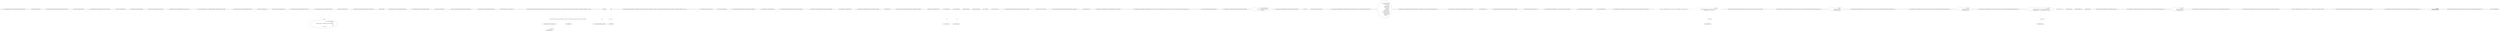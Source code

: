 digraph  {
n0 [cluster="CommandLine.Infrastructure.FSharpOptionHelper.GetUnderlyingType(System.Type)", label="Entry CommandLine.Infrastructure.FSharpOptionHelper.GetUnderlyingType(System.Type)", span="8-8"];
n1 [cluster="CommandLine.Infrastructure.FSharpOptionHelper.GetUnderlyingType(System.Type)", label="return type.GetGenericArguments()[0];", span="10-10"];
n2 [cluster="CommandLine.Infrastructure.FSharpOptionHelper.GetUnderlyingType(System.Type)", label="Exit CommandLine.Infrastructure.FSharpOptionHelper.GetUnderlyingType(System.Type)", span="8-8"];
n3 [cluster="System.Type.GetGenericArguments()", label="Entry System.Type.GetGenericArguments()", span="0-0"];
n4 [cluster="CommandLine.Infrastructure.FSharpOptionHelper.Some(System.Type, object)", label="Entry CommandLine.Infrastructure.FSharpOptionHelper.Some(System.Type, object)", span="13-13"];
n5 [cluster="CommandLine.Infrastructure.FSharpOptionHelper.Some(System.Type, object)", label="var optionType = typeof(FSharpOption<>)", span="15-15"];
n6 [cluster="CommandLine.Infrastructure.FSharpOptionHelper.Some(System.Type, object)", label="var typedType = optionType.MakeGenericType(type)", span="16-16"];
n9 [cluster="System.Type.MakeGenericType(params System.Type[])", label="Entry System.Type.MakeGenericType(params System.Type[])", span="0-0"];
n8 [cluster="CommandLine.Infrastructure.FSharpOptionHelper.Some(System.Type, object)", label="Exit CommandLine.Infrastructure.FSharpOptionHelper.Some(System.Type, object)", span="13-13"];
n10 [cluster="System.Type.InvokeMember(string, System.Reflection.BindingFlags, System.Reflection.Binder, object, object[])", label="Entry System.Type.InvokeMember(string, System.Reflection.BindingFlags, System.Reflection.Binder, object, object[])", span="0-0"];
n11 [cluster="CommandLine.Infrastructure.FSharpOptionHelper.None(System.Type)", label="Entry CommandLine.Infrastructure.FSharpOptionHelper.None(System.Type)", span="26-26"];
n12 [cluster="CommandLine.Infrastructure.FSharpOptionHelper.None(System.Type)", label="var optionType = typeof(FSharpOption<>)", span="28-28"];
n13 [cluster="CommandLine.Infrastructure.FSharpOptionHelper.None(System.Type)", label="var typedType = optionType.MakeGenericType(type)", span="29-29"];
n15 [cluster="CommandLine.Infrastructure.FSharpOptionHelper.None(System.Type)", label="Exit CommandLine.Infrastructure.FSharpOptionHelper.None(System.Type)", span="26-26"];
n16 [cluster="CommandLine.Infrastructure.FSharpOptionHelper.ValueOf(object)", label="Entry CommandLine.Infrastructure.FSharpOptionHelper.ValueOf(object)", span="39-39"];
n17 [cluster="CommandLine.Infrastructure.FSharpOptionHelper.ValueOf(object)", label="var optionType = typeof(FSharpOption<>)", span="41-41"];
n18 [cluster="CommandLine.Infrastructure.FSharpOptionHelper.ValueOf(object)", label="var typedType = optionType.MakeGenericType(GetUnderlyingType(value.GetType()))", span="42-42"];
n19 [cluster="CommandLine.Infrastructure.FSharpOptionHelper.ValueOf(object)", label="return typedType.InvokeMember(\r\n                ''Value'',\r\n                BindingFlags.GetProperty | BindingFlags.Public | BindingFlags.Instance,\r\n                null,\r\n                value,\r\n                new object[] { });", span="44-49"];
n21 [cluster="object.GetType()", label="Entry object.GetType()", span="0-0"];
n20 [cluster="CommandLine.Infrastructure.FSharpOptionHelper.ValueOf(object)", label="Exit CommandLine.Infrastructure.FSharpOptionHelper.ValueOf(object)", span="39-39"];
n22 [cluster="CommandLine.Infrastructure.FSharpOptionHelper.IsSome(object)", label="Entry CommandLine.Infrastructure.FSharpOptionHelper.IsSome(object)", span="52-52"];
n23 [cluster="CommandLine.Infrastructure.FSharpOptionHelper.IsSome(object)", label="var optionType = typeof(FSharpOption<>)", span="54-54"];
n24 [cluster="CommandLine.Infrastructure.FSharpOptionHelper.IsSome(object)", label="var typedType = optionType.MakeGenericType(GetUnderlyingType(value.GetType()))", span="55-55"];
n26 [cluster="CommandLine.Infrastructure.FSharpOptionHelper.IsSome(object)", label="Exit CommandLine.Infrastructure.FSharpOptionHelper.IsSome(object)", span="52-52"];
m0_35 [cluster="CommandLine.Infrastructure.Maybe.Nothing<T>()", file="ReflectionExtensions.cs", label="Entry CommandLine.Infrastructure.Maybe.Nothing<T>()", span="66-66"];
m0_10 [cluster="CommandLine.Core.SpecificationExtensions.ThrowingValidate(System.Collections.Generic.IEnumerable<CommandLine.Core.Specification>, System.Collections.Generic.IEnumerable<System.Tuple<System.Func<CommandLine.Core.Specification, bool>, string>>)", file="ReflectionExtensions.cs", label="Entry CommandLine.Core.SpecificationExtensions.ThrowingValidate(System.Collections.Generic.IEnumerable<CommandLine.Core.Specification>, System.Collections.Generic.IEnumerable<System.Tuple<System.Func<CommandLine.Core.Specification, bool>, string>>)", span="38-38"];
m0_11 [cluster="CommandLine.Core.SpecificationExtensions.ThrowingValidate(System.Collections.Generic.IEnumerable<CommandLine.Core.Specification>, System.Collections.Generic.IEnumerable<System.Tuple<System.Func<CommandLine.Core.Specification, bool>, string>>)", file="ReflectionExtensions.cs", label=guardsLookup, span="40-40"];
m0_12 [cluster="CommandLine.Core.SpecificationExtensions.ThrowingValidate(System.Collections.Generic.IEnumerable<CommandLine.Core.Specification>, System.Collections.Generic.IEnumerable<System.Tuple<System.Func<CommandLine.Core.Specification, bool>, string>>)", file="ReflectionExtensions.cs", label="specifications.Any(spec => guard.Item1(spec))", span="42-42"];
m0_14 [cluster="CommandLine.Core.SpecificationExtensions.ThrowingValidate(System.Collections.Generic.IEnumerable<CommandLine.Core.Specification>, System.Collections.Generic.IEnumerable<System.Tuple<System.Func<CommandLine.Core.Specification, bool>, string>>)", file="ReflectionExtensions.cs", label="return specifications;", span="48-48"];
m0_13 [cluster="CommandLine.Core.SpecificationExtensions.ThrowingValidate(System.Collections.Generic.IEnumerable<CommandLine.Core.Specification>, System.Collections.Generic.IEnumerable<System.Tuple<System.Func<CommandLine.Core.Specification, bool>, string>>)", file="ReflectionExtensions.cs", label="throw new ApplicationException(guard.Item2);", span="44-44"];
m0_15 [cluster="CommandLine.Core.SpecificationExtensions.ThrowingValidate(System.Collections.Generic.IEnumerable<CommandLine.Core.Specification>, System.Collections.Generic.IEnumerable<System.Tuple<System.Func<CommandLine.Core.Specification, bool>, string>>)", file="ReflectionExtensions.cs", label="Exit CommandLine.Core.SpecificationExtensions.ThrowingValidate(System.Collections.Generic.IEnumerable<CommandLine.Core.Specification>, System.Collections.Generic.IEnumerable<System.Tuple<System.Func<CommandLine.Core.Specification, bool>, string>>)", span="38-38"];
m0_34 [cluster="CommandLine.Infrastructure.Maybe.Just<T>(T)", file="ReflectionExtensions.cs", label="Entry CommandLine.Infrastructure.Maybe.Just<T>(T)", span="71-71"];
m0_33 [cluster="System.Type.ToDescriptorKind()", file="ReflectionExtensions.cs", label="Entry System.Type.ToDescriptorKind()", span="22-22"];
m0_0 [cluster="CommandLine.Core.SpecificationExtensions.IsOption(CommandLine.Core.Specification)", file="ReflectionExtensions.cs", label="Entry CommandLine.Core.SpecificationExtensions.IsOption(CommandLine.Core.Specification)", span="11-11"];
m0_1 [cluster="CommandLine.Core.SpecificationExtensions.IsOption(CommandLine.Core.Specification)", file="ReflectionExtensions.cs", label="return specification.Tag == SpecificationType.Option;", span="13-13"];
m0_2 [cluster="CommandLine.Core.SpecificationExtensions.IsOption(CommandLine.Core.Specification)", file="ReflectionExtensions.cs", label="Exit CommandLine.Core.SpecificationExtensions.IsOption(CommandLine.Core.Specification)", span="11-11"];
m0_3 [cluster="CommandLine.Core.SpecificationExtensions.IsValue(CommandLine.Core.Specification)", file="ReflectionExtensions.cs", label="Entry CommandLine.Core.SpecificationExtensions.IsValue(CommandLine.Core.Specification)", span="16-16"];
m0_4 [cluster="CommandLine.Core.SpecificationExtensions.IsValue(CommandLine.Core.Specification)", file="ReflectionExtensions.cs", label="return specification.Tag == SpecificationType.Value;", span="18-18"];
m0_5 [cluster="CommandLine.Core.SpecificationExtensions.IsValue(CommandLine.Core.Specification)", file="ReflectionExtensions.cs", label="Exit CommandLine.Core.SpecificationExtensions.IsValue(CommandLine.Core.Specification)", span="16-16"];
m0_18 [cluster="lambda expression", file="ReflectionExtensions.cs", label="Entry lambda expression", span="42-42"];
m0_19 [cluster="lambda expression", file="ReflectionExtensions.cs", label="guard.Item1(spec)", span="42-42"];
m0_20 [cluster="lambda expression", file="ReflectionExtensions.cs", label="Exit lambda expression", span="42-42"];
m0_22 [cluster="CommandLine.Core.SpecificationExtensions.GetMaxValueCount(CommandLine.Core.Specification)", file="ReflectionExtensions.cs", label="Entry CommandLine.Core.SpecificationExtensions.GetMaxValueCount(CommandLine.Core.Specification)", span="51-51"];
m0_23 [cluster="CommandLine.Core.SpecificationExtensions.GetMaxValueCount(CommandLine.Core.Specification)", file="ReflectionExtensions.cs", label="specification.ConversionType.ToDescriptorKind()", span="53-53"];
m0_27 [cluster="CommandLine.Core.SpecificationExtensions.GetMaxValueCount(CommandLine.Core.Specification)", file="ReflectionExtensions.cs", label="var min = specification.Min", span="58-58"];
m0_28 [cluster="CommandLine.Core.SpecificationExtensions.GetMaxValueCount(CommandLine.Core.Specification)", file="ReflectionExtensions.cs", label="var max = specification.Max", span="59-59"];
m0_24 [cluster="CommandLine.Core.SpecificationExtensions.GetMaxValueCount(CommandLine.Core.Specification)", file="ReflectionExtensions.cs", label="TypeDescriptorKind.Scalar", span="55-55"];
m0_26 [cluster="CommandLine.Core.SpecificationExtensions.GetMaxValueCount(CommandLine.Core.Specification)", file="ReflectionExtensions.cs", label="TypeDescriptorKind.Sequence", span="57-57"];
m0_25 [cluster="CommandLine.Core.SpecificationExtensions.GetMaxValueCount(CommandLine.Core.Specification)", file="ReflectionExtensions.cs", label="return  Maybe.Just(1);", span="56-56"];
m0_29 [cluster="CommandLine.Core.SpecificationExtensions.GetMaxValueCount(CommandLine.Core.Specification)", file="ReflectionExtensions.cs", label="min >= 0 && max >= 0", span="60-60"];
m0_30 [cluster="CommandLine.Core.SpecificationExtensions.GetMaxValueCount(CommandLine.Core.Specification)", file="ReflectionExtensions.cs", label="return Maybe.Just(max);", span="62-62"];
m0_31 [cluster="CommandLine.Core.SpecificationExtensions.GetMaxValueCount(CommandLine.Core.Specification)", file="ReflectionExtensions.cs", label="return Maybe.Nothing<int>();", span="67-67"];
m0_32 [cluster="CommandLine.Core.SpecificationExtensions.GetMaxValueCount(CommandLine.Core.Specification)", file="ReflectionExtensions.cs", label="Exit CommandLine.Core.SpecificationExtensions.GetMaxValueCount(CommandLine.Core.Specification)", span="51-51"];
m0_21 [cluster="System.Func<T, TResult>.Invoke(T)", file="ReflectionExtensions.cs", label="Entry System.Func<T, TResult>.Invoke(T)", span="0-0"];
m0_36 [cluster="CommandLine.Core.SpecificationExtensions.IsMinNotSpecified(CommandLine.Core.Specification)", file="ReflectionExtensions.cs", label="Entry CommandLine.Core.SpecificationExtensions.IsMinNotSpecified(CommandLine.Core.Specification)", span="70-70"];
m0_37 [cluster="CommandLine.Core.SpecificationExtensions.IsMinNotSpecified(CommandLine.Core.Specification)", file="ReflectionExtensions.cs", label="return specification.Min == -1;", span="72-72"];
m0_38 [cluster="CommandLine.Core.SpecificationExtensions.IsMinNotSpecified(CommandLine.Core.Specification)", file="ReflectionExtensions.cs", label="Exit CommandLine.Core.SpecificationExtensions.IsMinNotSpecified(CommandLine.Core.Specification)", span="70-70"];
m0_9 [cluster="CommandLine.Core.OptionSpecification.OptionSpecification(string, string, bool, string, int, int, char, CommandLine.Infrastructure.Maybe<object>, System.Type, string, string, System.Collections.Generic.IEnumerable<string>)", file="ReflectionExtensions.cs", label="Entry CommandLine.Core.OptionSpecification.OptionSpecification(string, string, bool, string, int, int, char, CommandLine.Infrastructure.Maybe<object>, System.Type, string, string, System.Collections.Generic.IEnumerable<string>)", span="17-17"];
m0_17 [cluster="System.ApplicationException.ApplicationException(string)", file="ReflectionExtensions.cs", label="Entry System.ApplicationException.ApplicationException(string)", span="0-0"];
m0_42 [cluster="CommandLine.Core.SpecificationExtensions.GetSetName(CommandLine.Core.Specification)", file="ReflectionExtensions.cs", label="Entry CommandLine.Core.SpecificationExtensions.GetSetName(CommandLine.Core.Specification)", span="80-80"];
m0_43 [cluster="CommandLine.Core.SpecificationExtensions.GetSetName(CommandLine.Core.Specification)", file="ReflectionExtensions.cs", label="return specification.IsOption()\r\n                ? ((OptionSpecification)specification).SetName\r\n                : string.Empty;", span="82-84"];
m0_44 [cluster="CommandLine.Core.SpecificationExtensions.GetSetName(CommandLine.Core.Specification)", file="ReflectionExtensions.cs", label="Exit CommandLine.Core.SpecificationExtensions.GetSetName(CommandLine.Core.Specification)", span="80-80"];
m0_16 [cluster="Unk.Any", file="ReflectionExtensions.cs", label="Entry Unk.Any", span=""];
m0_45 [cluster="CommandLine.Core.Specification.IsOption()", file="ReflectionExtensions.cs", label="Entry CommandLine.Core.Specification.IsOption()", span="11-11"];
m0_6 [cluster="CommandLine.Core.SpecificationExtensions.WithLongName(CommandLine.Core.OptionSpecification, string, System.Collections.Generic.IEnumerable<string>)", file="ReflectionExtensions.cs", label="Entry CommandLine.Core.SpecificationExtensions.WithLongName(CommandLine.Core.OptionSpecification, string, System.Collections.Generic.IEnumerable<string>)", span="21-21"];
m0_7 [cluster="CommandLine.Core.SpecificationExtensions.WithLongName(CommandLine.Core.OptionSpecification, string, System.Collections.Generic.IEnumerable<string>)", file="ReflectionExtensions.cs", label="return new OptionSpecification(\r\n                specification.ShortName,\r\n                newLongName,\r\n                specification.Required,\r\n                specification.SetName,\r\n                specification.Min,\r\n                specification.Max,\r\n                specification.Separator,\r\n                specification.DefaultValue,\r\n                specification.ConversionType,\r\n                specification.HelpText,\r\n                specification.MetaValue,\r\n                enumValues);", span="23-35"];
m0_8 [cluster="CommandLine.Core.SpecificationExtensions.WithLongName(CommandLine.Core.OptionSpecification, string, System.Collections.Generic.IEnumerable<string>)", file="ReflectionExtensions.cs", label="Exit CommandLine.Core.SpecificationExtensions.WithLongName(CommandLine.Core.OptionSpecification, string, System.Collections.Generic.IEnumerable<string>)", span="21-21"];
m0_39 [cluster="CommandLine.Core.SpecificationExtensions.IsMaxNotSpecified(CommandLine.Core.Specification)", file="ReflectionExtensions.cs", label="Entry CommandLine.Core.SpecificationExtensions.IsMaxNotSpecified(CommandLine.Core.Specification)", span="75-75"];
m0_40 [cluster="CommandLine.Core.SpecificationExtensions.IsMaxNotSpecified(CommandLine.Core.Specification)", file="ReflectionExtensions.cs", label="return specification.Max == -1;", span="77-77"];
m0_41 [cluster="CommandLine.Core.SpecificationExtensions.IsMaxNotSpecified(CommandLine.Core.Specification)", file="ReflectionExtensions.cs", label="Exit CommandLine.Core.SpecificationExtensions.IsMaxNotSpecified(CommandLine.Core.Specification)", span="75-75"];
m0_46 [file="ReflectionExtensions.cs", label=guard, span=""];
m2_4 [cluster="CommandLine.Parser.FormatCommandLine<T>(T)", file="UnParserExtensionsTests.cs", label="Entry CommandLine.Parser.FormatCommandLine<T>(T)", span="57-57"];
m2_20 [cluster="CommandLine.Parser.FormatCommandLine<T>(T, System.Action<CommandLine.UnParserSettings>)", file="UnParserExtensionsTests.cs", label="Entry CommandLine.Parser.FormatCommandLine<T>(T, System.Action<CommandLine.UnParserSettings>)", span="71-71"];
m2_28 [cluster="CommandLine.Tests.Fakes.FakeOptions.FakeOptions()", file="UnParserExtensionsTests.cs", label="Entry CommandLine.Tests.Fakes.FakeOptions.FakeOptions()", span="6-6"];
m2_3 [cluster="CommandLine.Parser.Parser()", file="UnParserExtensionsTests.cs", label="Entry CommandLine.Parser.Parser()", span="26-26"];
m2_15 [cluster="CommandLine.Tests.Unit.UnParserExtensionsTests.UnParsing_instance_with_group_switches_returns_command_line_with_switches_grouped()", file="UnParserExtensionsTests.cs", label="Entry CommandLine.Tests.Unit.UnParserExtensionsTests.UnParsing_instance_with_group_switches_returns_command_line_with_switches_grouped()", span="50-50"];
m2_16 [cluster="CommandLine.Tests.Unit.UnParserExtensionsTests.UnParsing_instance_with_group_switches_returns_command_line_with_switches_grouped()", color=green, community=0, file="UnParserExtensionsTests.cs", label="var options = new FakeOptionsWithSwitches { InputFile = ''input.bin'', HumanReadable = true, IgnoreWarnings = true }", prediction=0, span="52-52"];
m2_17 [cluster="CommandLine.Tests.Unit.UnParserExtensionsTests.UnParsing_instance_with_group_switches_returns_command_line_with_switches_grouped()", color=green, community=0, file="UnParserExtensionsTests.cs", label="new Parser()\r\n                .FormatCommandLine(options, config => config.GroupSwitches = true)\r\n                .ShouldBeEquivalentTo(''-hi --input input.bin'')", prediction=1, span="53-55"];
m2_18 [cluster="CommandLine.Tests.Unit.UnParserExtensionsTests.UnParsing_instance_with_group_switches_returns_command_line_with_switches_grouped()", file="UnParserExtensionsTests.cs", label="Exit CommandLine.Tests.Unit.UnParserExtensionsTests.UnParsing_instance_with_group_switches_returns_command_line_with_switches_grouped()", span="50-50"];
m2_12 [cluster="CommandLine.Tests.Unit.UnParserExtensionsTests.UnParsing_instance_with_fsharp_option_returns_command_line(CommandLine.Tests.Fakes.FakeOptionsWithFSharpOption, string)", file="UnParserExtensionsTests.cs", label="Entry CommandLine.Tests.Unit.UnParserExtensionsTests.UnParsing_instance_with_fsharp_option_returns_command_line(CommandLine.Tests.Fakes.FakeOptionsWithFSharpOption, string)", span="42-42"];
m2_13 [cluster="CommandLine.Tests.Unit.UnParserExtensionsTests.UnParsing_instance_with_fsharp_option_returns_command_line(CommandLine.Tests.Fakes.FakeOptionsWithFSharpOption, string)", file="UnParserExtensionsTests.cs", label="new Parser()\r\n                .FormatCommandLine(options)\r\n                .ShouldBeEquivalentTo(result)", span="44-46"];
m2_14 [cluster="CommandLine.Tests.Unit.UnParserExtensionsTests.UnParsing_instance_with_fsharp_option_returns_command_line(CommandLine.Tests.Fakes.FakeOptionsWithFSharpOption, string)", file="UnParserExtensionsTests.cs", label="Exit CommandLine.Tests.Unit.UnParserExtensionsTests.UnParsing_instance_with_fsharp_option_returns_command_line(CommandLine.Tests.Fakes.FakeOptionsWithFSharpOption, string)", span="42-42"];
m2_9 [cluster="CommandLine.Tests.Unit.UnParserExtensionsTests.UnParsing_immutable_instance_returns_command_line(CommandLine.Tests.Fakes.FakeImmutableOptions, string)", file="UnParserExtensionsTests.cs", label="Entry CommandLine.Tests.Unit.UnParserExtensionsTests.UnParsing_immutable_instance_returns_command_line(CommandLine.Tests.Fakes.FakeImmutableOptions, string)", span="33-33"];
m2_10 [cluster="CommandLine.Tests.Unit.UnParserExtensionsTests.UnParsing_immutable_instance_returns_command_line(CommandLine.Tests.Fakes.FakeImmutableOptions, string)", file="UnParserExtensionsTests.cs", label="new Parser()\r\n                .FormatCommandLine(options)\r\n                .ShouldBeEquivalentTo(result)", span="35-37"];
m2_11 [cluster="CommandLine.Tests.Unit.UnParserExtensionsTests.UnParsing_immutable_instance_returns_command_line(CommandLine.Tests.Fakes.FakeImmutableOptions, string)", file="UnParserExtensionsTests.cs", label="Exit CommandLine.Tests.Unit.UnParserExtensionsTests.UnParsing_immutable_instance_returns_command_line(CommandLine.Tests.Fakes.FakeImmutableOptions, string)", span="33-33"];
m2_29 [cluster="lambda expression", file="UnParserExtensionsTests.cs", label="Entry lambda expression", span="63-63"];
m2_21 [cluster="lambda expression", file="UnParserExtensionsTests.cs", label="Entry lambda expression", span="54-54"];
m2_22 [cluster="lambda expression", color=green, community=0, file="UnParserExtensionsTests.cs", label="config.GroupSwitches = true", prediction=2, span="54-54"];
m2_23 [cluster="lambda expression", file="UnParserExtensionsTests.cs", label="Exit lambda expression", span="54-54"];
m2_30 [cluster="lambda expression", file="UnParserExtensionsTests.cs", label="config.UseEqualToken = true", span="63-63"];
m2_31 [cluster="lambda expression", file="UnParserExtensionsTests.cs", label="Exit lambda expression", span="63-63"];
m2_19 [cluster="CommandLine.Tests.Fakes.FakeOptionsWithSwitches.FakeOptionsWithSwitches()", file="UnParserExtensionsTests.cs", label="Entry CommandLine.Tests.Fakes.FakeOptionsWithSwitches.FakeOptionsWithSwitches()", span="4-4"];
m2_6 [cluster="CommandLine.Tests.Unit.UnParserExtensionsTests.UnParsing_instance_returns_command_line_for_verbs(CommandLine.Tests.Fakes.AddOptions, string)", file="UnParserExtensionsTests.cs", label="Entry CommandLine.Tests.Unit.UnParserExtensionsTests.UnParsing_instance_returns_command_line_for_verbs(CommandLine.Tests.Fakes.AddOptions, string)", span="24-24"];
m2_7 [cluster="CommandLine.Tests.Unit.UnParserExtensionsTests.UnParsing_instance_returns_command_line_for_verbs(CommandLine.Tests.Fakes.AddOptions, string)", file="UnParserExtensionsTests.cs", label="new Parser()\r\n                .FormatCommandLine(options)\r\n                .ShouldBeEquivalentTo(result)", span="26-28"];
m2_8 [cluster="CommandLine.Tests.Unit.UnParserExtensionsTests.UnParsing_instance_returns_command_line_for_verbs(CommandLine.Tests.Fakes.AddOptions, string)", file="UnParserExtensionsTests.cs", label="Exit CommandLine.Tests.Unit.UnParserExtensionsTests.UnParsing_instance_returns_command_line_for_verbs(CommandLine.Tests.Fakes.AddOptions, string)", span="24-24"];
m2_24 [cluster="CommandLine.Tests.Unit.UnParserExtensionsTests.UnParsing_instance_with_equal_token_returns_command_line_with_long_option_using_equal_sign()", file="UnParserExtensionsTests.cs", label="Entry CommandLine.Tests.Unit.UnParserExtensionsTests.UnParsing_instance_with_equal_token_returns_command_line_with_long_option_using_equal_sign()", span="59-59"];
m2_26 [cluster="CommandLine.Tests.Unit.UnParserExtensionsTests.UnParsing_instance_with_equal_token_returns_command_line_with_long_option_using_equal_sign()", file="UnParserExtensionsTests.cs", label="new Parser()\r\n                .FormatCommandLine(options, config => config.UseEqualToken = true)\r\n                .ShouldBeEquivalentTo(''-i 1 2 3 --stringvalue=nospaces -x 123456789'')", span="62-64"];
m2_25 [cluster="CommandLine.Tests.Unit.UnParserExtensionsTests.UnParsing_instance_with_equal_token_returns_command_line_with_long_option_using_equal_sign()", file="UnParserExtensionsTests.cs", label="var options = new FakeOptions { BoolValue = true, IntSequence = new[] { 1, 2, 3 }, StringValue = ''nospaces'', LongValue = 123456789 }", span="61-61"];
m2_27 [cluster="CommandLine.Tests.Unit.UnParserExtensionsTests.UnParsing_instance_with_equal_token_returns_command_line_with_long_option_using_equal_sign()", file="UnParserExtensionsTests.cs", label="Exit CommandLine.Tests.Unit.UnParserExtensionsTests.UnParsing_instance_with_equal_token_returns_command_line_with_long_option_using_equal_sign()", span="59-59"];
m2_0 [cluster="CommandLine.Tests.Unit.UnParserExtensionsTests.UnParsing_instance_returns_command_line(CommandLine.Tests.Fakes.FakeOptions, string)", file="UnParserExtensionsTests.cs", label="Entry CommandLine.Tests.Unit.UnParserExtensionsTests.UnParsing_instance_returns_command_line(CommandLine.Tests.Fakes.FakeOptions, string)", span="15-15"];
m2_1 [cluster="CommandLine.Tests.Unit.UnParserExtensionsTests.UnParsing_instance_returns_command_line(CommandLine.Tests.Fakes.FakeOptions, string)", file="UnParserExtensionsTests.cs", label="new Parser()\r                .FormatCommandLine(options)\r                .ShouldBeEquivalentTo(result)", span="17-19"];
m2_2 [cluster="CommandLine.Tests.Unit.UnParserExtensionsTests.UnParsing_instance_returns_command_line(CommandLine.Tests.Fakes.FakeOptions, string)", file="UnParserExtensionsTests.cs", label="Exit CommandLine.Tests.Unit.UnParserExtensionsTests.UnParsing_instance_returns_command_line(CommandLine.Tests.Fakes.FakeOptions, string)", span="15-15"];
m2_5 [cluster="Unk.ShouldBeEquivalentTo", file="UnParserExtensionsTests.cs", label="Entry Unk.ShouldBeEquivalentTo", span=""];
n16 -> n19  [color=darkseagreen4, key=1, label=object, style=dashed];
m0_10 -> m0_12  [color=darkseagreen4, key=1, label="System.Collections.Generic.IEnumerable<CommandLine.Core.Specification>", style=dashed];
m0_10 -> m0_14  [color=darkseagreen4, key=1, label="System.Collections.Generic.IEnumerable<CommandLine.Core.Specification>", style=dashed];
m0_11 -> m0_19  [color=darkseagreen4, key=1, label=guard, style=dashed];
m0_11 -> m0_13  [color=darkseagreen4, key=1, label=guard, style=dashed];
m0_12 -> m0_18  [color=darkseagreen4, key=1, label="lambda expression", style=dashed];
m0_27 -> m0_29  [color=darkseagreen4, key=1, label=min, style=dashed];
m0_28 -> m0_30  [color=darkseagreen4, key=1, label=max, style=dashed];
m0_46 -> m0_19  [color=darkseagreen4, key=1, label=guard, style=dashed];
m2_17 -> m2_21  [color=green, key=1, label="lambda expression", style=dashed];
m2_26 -> m2_29  [color=darkseagreen4, key=1, label="lambda expression", style=dashed];
}

